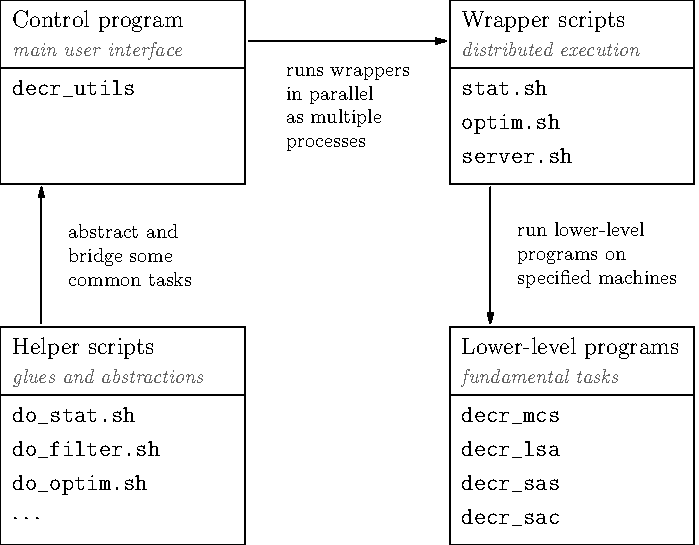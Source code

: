 unitsize (1.2cm);
texpreamble ("\usepackage{xcolor}");
texpreamble ("\newcommand{\ul}{\string_}");
texpreamble (
	"\newcommand{\head}[2]{\parbox{10em}{\strut#1\\"
	"\textcolor{black!60}{\footnotesize\textit{\strut#2}}}}"
);

arrowbar a = EndArrow (5);
string desc (string s) { return "\parbox{7em}{\footnotesize{" + s + "}}"; }
void part (real lbt[], string head[], string body[]) {
	real h[] = {lbt[2] - 0.6, lbt[2]},
		lrbt[] = {lbt[0] - 0.1, lbt[0] + 3.5, lbt[1], lbt[2] + 1};
	label ("\head{" + head[0] + "}{" + head[1] + "}", (lbt[0], lbt[2]), NE);
	for (int i = 0; i < body.length; ++i) label (
		"\texttt{{\strut}" + replace (body[i], "_", "\string_") + "}",
		(lbt[0], h[0] - 0.5 * i), NE
	);
	draw (
		(lrbt[0], lrbt[2]) -- (lrbt[1], lrbt[2]) --
		(lrbt[1], lrbt[3]) -- (lrbt[0], lrbt[3]) -- cycle
	);
	draw ((lrbt[0], h[1]) -- (lrbt[1], h[1]));
}

part (
	new real[] {0, 5.3, 7},
	new string[] {"Control program", "main user interface"},
	new string[] {"decr_utils"}
);
part (
	new real[] {0, 0, 2.2},
	new string[] {"Helper scripts", "glues and abstractions"},
	new string[] {
		"do_stat.sh", "do_filter.sh",
		"do_optim.sh", "\strut$\cdots$"
	}
);
part (
	new real[] {6.6, 5.3, 7},
	new string[] {"Wrapper scripts", "distributed execution"},
	new string[] {"stat.sh", "optim.sh", "server.sh"}
);
part (
	new real[] {6.6, 0, 2.2},
	new string[] {"Lower-level programs", "fundamental tasks"},
	new string[] {"decr_mcs", "decr_lsa", "decr_sas", "decr_sac"}
);

label (desc ("abstract and\\bridge some\\common tasks"), (2.1, 4.25));
label (desc ("runs wrappers\\in parallel\\as multiple\\processes"), (5.3, 6.4));
label (desc ("run lower-level\\programs on\\specified machines"), (8.7, 4.25));
draw ((0.5, 3.25) -- (0.5, 5.25), a);
draw ((3.55, 7.4) -- (6.45, 7.4), a);
draw ((7.1, 5.25) -- (7.1, 3.25), a);

